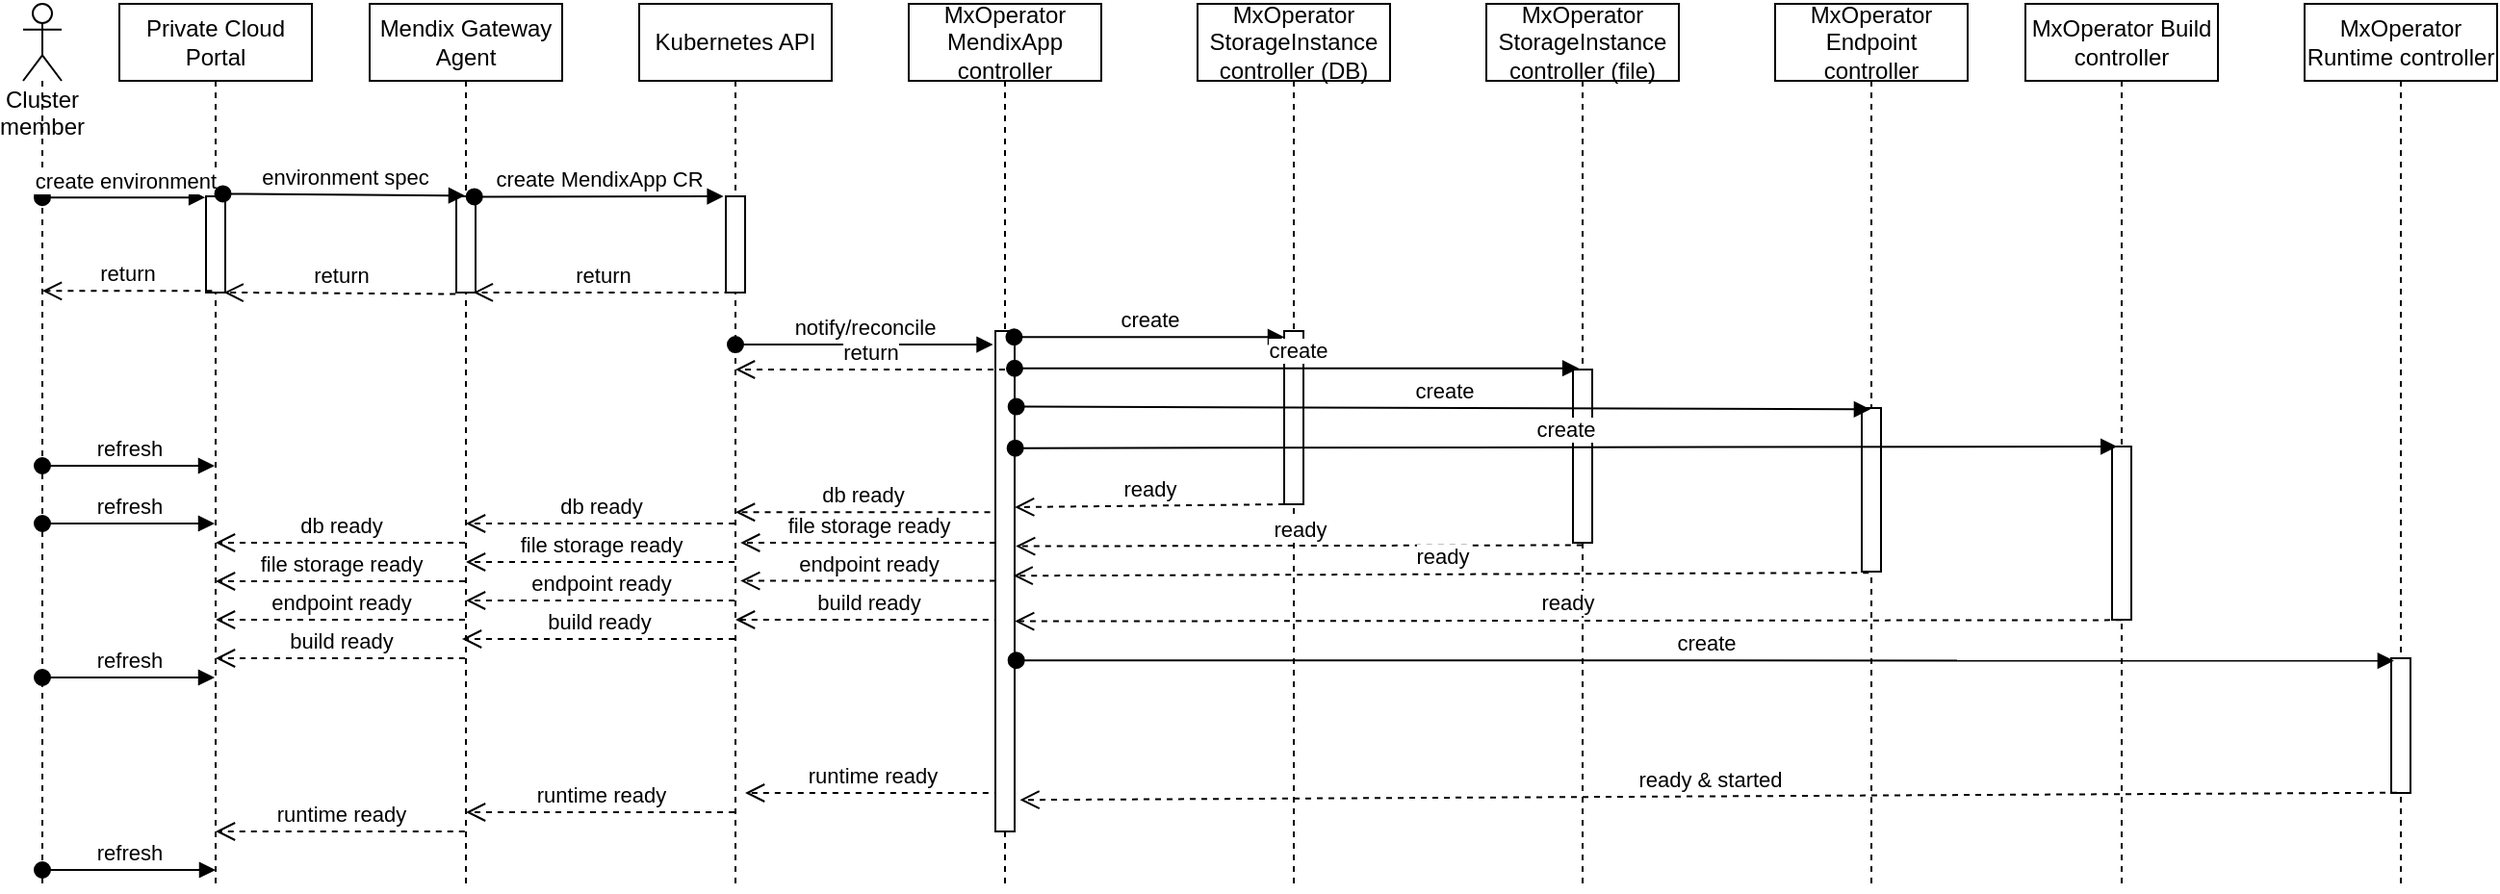<mxfile version="15.7.4" type="device"><diagram id="DqEUCWP612fqGsAMOm1V" name="Page-1"><mxGraphModel dx="1964" dy="1099" grid="1" gridSize="10" guides="1" tooltips="1" connect="1" arrows="1" fold="1" page="1" pageScale="1" pageWidth="850" pageHeight="1100" math="0" shadow="0"><root><mxCell id="0"/><mxCell id="1" parent="0"/><mxCell id="mY1RwLkqf5QHXISaw-LJ-2" value="Cluster member" style="shape=umlLifeline;participant=umlActor;perimeter=lifelinePerimeter;whiteSpace=wrap;html=1;container=1;collapsible=0;recursiveResize=0;verticalAlign=top;spacingTop=36;outlineConnect=0;" vertex="1" parent="1"><mxGeometry x="40" y="40" width="20" height="460" as="geometry"/></mxCell><mxCell id="mY1RwLkqf5QHXISaw-LJ-68" value="refresh" style="html=1;verticalAlign=bottom;startArrow=oval;startFill=1;endArrow=block;startSize=8;rounded=0;" edge="1" parent="mY1RwLkqf5QHXISaw-LJ-2" target="mY1RwLkqf5QHXISaw-LJ-3"><mxGeometry width="60" relative="1" as="geometry"><mxPoint x="10" y="240" as="sourcePoint"/><mxPoint x="70" y="240" as="targetPoint"/></mxGeometry></mxCell><mxCell id="mY1RwLkqf5QHXISaw-LJ-3" value="Private Cloud Portal" style="shape=umlLifeline;perimeter=lifelinePerimeter;whiteSpace=wrap;html=1;container=1;collapsible=0;recursiveResize=0;outlineConnect=0;" vertex="1" parent="1"><mxGeometry x="90" y="40" width="100" height="460" as="geometry"/></mxCell><mxCell id="mY1RwLkqf5QHXISaw-LJ-7" value="" style="html=1;points=[];perimeter=orthogonalPerimeter;" vertex="1" parent="mY1RwLkqf5QHXISaw-LJ-3"><mxGeometry x="45" y="100" width="10" height="50" as="geometry"/></mxCell><mxCell id="mY1RwLkqf5QHXISaw-LJ-67" value="runtime ready" style="html=1;verticalAlign=bottom;endArrow=open;dashed=1;endSize=8;rounded=0;" edge="1" parent="mY1RwLkqf5QHXISaw-LJ-3"><mxGeometry relative="1" as="geometry"><mxPoint x="179.38" y="430" as="sourcePoint"/><mxPoint x="50" y="430" as="targetPoint"/><Array as="points"><mxPoint x="129.88" y="430"/></Array></mxGeometry></mxCell><mxCell id="mY1RwLkqf5QHXISaw-LJ-72" value="refresh" style="html=1;verticalAlign=bottom;startArrow=oval;startFill=1;endArrow=block;startSize=8;rounded=0;" edge="1" parent="mY1RwLkqf5QHXISaw-LJ-3" target="mY1RwLkqf5QHXISaw-LJ-3"><mxGeometry width="60" relative="1" as="geometry"><mxPoint x="-40" y="270" as="sourcePoint"/><mxPoint x="45" y="270" as="targetPoint"/></mxGeometry></mxCell><mxCell id="mY1RwLkqf5QHXISaw-LJ-74" value="refresh" style="html=1;verticalAlign=bottom;startArrow=oval;startFill=1;endArrow=block;startSize=8;rounded=0;" edge="1" parent="mY1RwLkqf5QHXISaw-LJ-3" source="mY1RwLkqf5QHXISaw-LJ-2"><mxGeometry width="60" relative="1" as="geometry"><mxPoint x="-34.5" y="450" as="sourcePoint"/><mxPoint x="50" y="450" as="targetPoint"/></mxGeometry></mxCell><mxCell id="mY1RwLkqf5QHXISaw-LJ-4" value="Mendix Gateway Agent" style="shape=umlLifeline;perimeter=lifelinePerimeter;whiteSpace=wrap;html=1;container=1;collapsible=0;recursiveResize=0;outlineConnect=0;" vertex="1" parent="1"><mxGeometry x="220" y="40" width="100" height="460" as="geometry"/></mxCell><mxCell id="mY1RwLkqf5QHXISaw-LJ-9" value="" style="html=1;points=[];perimeter=orthogonalPerimeter;" vertex="1" parent="mY1RwLkqf5QHXISaw-LJ-4"><mxGeometry x="45" y="100" width="10" height="50" as="geometry"/></mxCell><mxCell id="mY1RwLkqf5QHXISaw-LJ-61" value="build ready" style="html=1;verticalAlign=bottom;endArrow=open;dashed=1;endSize=8;rounded=0;" edge="1" parent="mY1RwLkqf5QHXISaw-LJ-4" source="mY1RwLkqf5QHXISaw-LJ-5"><mxGeometry relative="1" as="geometry"><mxPoint x="185.0" y="330.0" as="sourcePoint"/><mxPoint x="48" y="330" as="targetPoint"/></mxGeometry></mxCell><mxCell id="mY1RwLkqf5QHXISaw-LJ-63" value="db ready" style="html=1;verticalAlign=bottom;endArrow=open;dashed=1;endSize=8;rounded=0;" edge="1" parent="mY1RwLkqf5QHXISaw-LJ-4" source="mY1RwLkqf5QHXISaw-LJ-4"><mxGeometry relative="1" as="geometry"><mxPoint x="55" y="280" as="sourcePoint"/><mxPoint x="-80" y="280" as="targetPoint"/><Array as="points"><mxPoint x="-44.5" y="280"/></Array></mxGeometry></mxCell><mxCell id="mY1RwLkqf5QHXISaw-LJ-5" value="Kubernetes API" style="shape=umlLifeline;perimeter=lifelinePerimeter;whiteSpace=wrap;html=1;container=1;collapsible=0;recursiveResize=0;outlineConnect=0;" vertex="1" parent="1"><mxGeometry x="360" y="40" width="100" height="460" as="geometry"/></mxCell><mxCell id="mY1RwLkqf5QHXISaw-LJ-11" value="" style="html=1;points=[];perimeter=orthogonalPerimeter;" vertex="1" parent="mY1RwLkqf5QHXISaw-LJ-5"><mxGeometry x="45" y="100" width="10" height="50" as="geometry"/></mxCell><mxCell id="mY1RwLkqf5QHXISaw-LJ-52" value="file storage ready" style="html=1;verticalAlign=bottom;endArrow=open;dashed=1;endSize=8;rounded=0;exitX=-0.274;exitY=0.362;exitDx=0;exitDy=0;exitPerimeter=0;" edge="1" parent="mY1RwLkqf5QHXISaw-LJ-5"><mxGeometry relative="1" as="geometry"><mxPoint x="185" y="280.0" as="sourcePoint"/><mxPoint x="52.595" y="280.0" as="targetPoint"/></mxGeometry></mxCell><mxCell id="mY1RwLkqf5QHXISaw-LJ-56" value="build ready" style="html=1;verticalAlign=bottom;endArrow=open;dashed=1;endSize=8;rounded=0;exitX=-0.274;exitY=0.362;exitDx=0;exitDy=0;exitPerimeter=0;" edge="1" parent="mY1RwLkqf5QHXISaw-LJ-5" target="mY1RwLkqf5QHXISaw-LJ-5"><mxGeometry relative="1" as="geometry"><mxPoint x="187.41" y="320.0" as="sourcePoint"/><mxPoint x="55.005" y="320.0" as="targetPoint"/></mxGeometry></mxCell><mxCell id="mY1RwLkqf5QHXISaw-LJ-57" value="runtime ready" style="html=1;verticalAlign=bottom;endArrow=open;dashed=1;endSize=8;rounded=0;exitX=-0.274;exitY=0.362;exitDx=0;exitDy=0;exitPerimeter=0;" edge="1" parent="mY1RwLkqf5QHXISaw-LJ-5"><mxGeometry relative="1" as="geometry"><mxPoint x="187.41" y="410.0" as="sourcePoint"/><mxPoint x="55.005" y="410.0" as="targetPoint"/></mxGeometry></mxCell><mxCell id="mY1RwLkqf5QHXISaw-LJ-8" value="create environment" style="html=1;verticalAlign=bottom;startArrow=oval;startFill=1;endArrow=block;startSize=8;rounded=0;entryX=-0.044;entryY=0.012;entryDx=0;entryDy=0;entryPerimeter=0;" edge="1" parent="1" source="mY1RwLkqf5QHXISaw-LJ-2" target="mY1RwLkqf5QHXISaw-LJ-7"><mxGeometry width="60" relative="1" as="geometry"><mxPoint x="50" y="150" as="sourcePoint"/><mxPoint x="110" y="150" as="targetPoint"/></mxGeometry></mxCell><mxCell id="mY1RwLkqf5QHXISaw-LJ-10" value="environment spec" style="html=1;verticalAlign=bottom;startArrow=oval;startFill=1;endArrow=block;startSize=8;rounded=0;exitX=0.876;exitY=-0.026;exitDx=0;exitDy=0;exitPerimeter=0;entryX=0.448;entryY=-0.007;entryDx=0;entryDy=0;entryPerimeter=0;" edge="1" parent="1" source="mY1RwLkqf5QHXISaw-LJ-7" target="mY1RwLkqf5QHXISaw-LJ-9"><mxGeometry width="60" relative="1" as="geometry"><mxPoint x="170" y="150" as="sourcePoint"/><mxPoint x="230" y="150" as="targetPoint"/></mxGeometry></mxCell><mxCell id="mY1RwLkqf5QHXISaw-LJ-12" value="create MendixApp CR" style="html=1;verticalAlign=bottom;startArrow=oval;startFill=1;endArrow=block;startSize=8;rounded=0;exitX=0.937;exitY=0.004;exitDx=0;exitDy=0;exitPerimeter=0;entryX=-0.119;entryY=0;entryDx=0;entryDy=0;entryPerimeter=0;" edge="1" parent="1" source="mY1RwLkqf5QHXISaw-LJ-9" target="mY1RwLkqf5QHXISaw-LJ-11"><mxGeometry width="60" relative="1" as="geometry"><mxPoint x="280" y="141" as="sourcePoint"/><mxPoint x="400" y="141" as="targetPoint"/></mxGeometry></mxCell><mxCell id="mY1RwLkqf5QHXISaw-LJ-13" value="return" style="html=1;verticalAlign=bottom;endArrow=open;dashed=1;endSize=8;rounded=0;exitX=0.227;exitY=0.999;exitDx=0;exitDy=0;exitPerimeter=0;entryX=0.891;entryY=0.999;entryDx=0;entryDy=0;entryPerimeter=0;" edge="1" parent="1" source="mY1RwLkqf5QHXISaw-LJ-11" target="mY1RwLkqf5QHXISaw-LJ-9"><mxGeometry relative="1" as="geometry"><mxPoint x="380" y="220" as="sourcePoint"/><mxPoint x="300" y="220" as="targetPoint"/></mxGeometry></mxCell><mxCell id="mY1RwLkqf5QHXISaw-LJ-14" value="return" style="html=1;verticalAlign=bottom;endArrow=open;dashed=1;endSize=8;rounded=0;exitX=-0.04;exitY=1.015;exitDx=0;exitDy=0;exitPerimeter=0;entryX=0.933;entryY=0.999;entryDx=0;entryDy=0;entryPerimeter=0;" edge="1" parent="1" source="mY1RwLkqf5QHXISaw-LJ-9" target="mY1RwLkqf5QHXISaw-LJ-7"><mxGeometry relative="1" as="geometry"><mxPoint x="237.47" y="231.85" as="sourcePoint"/><mxPoint x="100.0" y="230.0" as="targetPoint"/></mxGeometry></mxCell><mxCell id="mY1RwLkqf5QHXISaw-LJ-15" value="return" style="html=1;verticalAlign=bottom;endArrow=open;dashed=1;endSize=8;rounded=0;exitX=0.32;exitY=0.983;exitDx=0;exitDy=0;exitPerimeter=0;" edge="1" parent="1" source="mY1RwLkqf5QHXISaw-LJ-7" target="mY1RwLkqf5QHXISaw-LJ-2"><mxGeometry relative="1" as="geometry"><mxPoint x="110" y="180" as="sourcePoint"/><mxPoint x="30" y="180" as="targetPoint"/></mxGeometry></mxCell><mxCell id="mY1RwLkqf5QHXISaw-LJ-16" value="MxOperator MendixApp controller" style="shape=umlLifeline;perimeter=lifelinePerimeter;whiteSpace=wrap;html=1;container=1;collapsible=0;recursiveResize=0;outlineConnect=0;" vertex="1" parent="1"><mxGeometry x="500" y="40" width="100" height="460" as="geometry"/></mxCell><mxCell id="mY1RwLkqf5QHXISaw-LJ-18" value="" style="html=1;points=[];perimeter=orthogonalPerimeter;" vertex="1" parent="mY1RwLkqf5QHXISaw-LJ-16"><mxGeometry x="45" y="170" width="10" height="260" as="geometry"/></mxCell><mxCell id="mY1RwLkqf5QHXISaw-LJ-55" value="endpoint ready" style="html=1;verticalAlign=bottom;endArrow=open;dashed=1;endSize=8;rounded=0;exitX=-0.274;exitY=0.362;exitDx=0;exitDy=0;exitPerimeter=0;" edge="1" parent="mY1RwLkqf5QHXISaw-LJ-16"><mxGeometry relative="1" as="geometry"><mxPoint x="45.0" y="299.81" as="sourcePoint"/><mxPoint x="-87.405" y="299.81" as="targetPoint"/></mxGeometry></mxCell><mxCell id="mY1RwLkqf5QHXISaw-LJ-19" value="notify/reconcile" style="html=1;verticalAlign=bottom;startArrow=oval;startFill=1;endArrow=block;startSize=8;rounded=0;entryX=-0.124;entryY=0.027;entryDx=0;entryDy=0;entryPerimeter=0;" edge="1" parent="1" source="mY1RwLkqf5QHXISaw-LJ-5" target="mY1RwLkqf5QHXISaw-LJ-18"><mxGeometry width="60" relative="1" as="geometry"><mxPoint x="410" y="210" as="sourcePoint"/><mxPoint x="470" y="210" as="targetPoint"/></mxGeometry></mxCell><mxCell id="mY1RwLkqf5QHXISaw-LJ-24" value="return" style="html=1;verticalAlign=bottom;endArrow=open;dashed=1;endSize=8;rounded=0;" edge="1" parent="1" target="mY1RwLkqf5QHXISaw-LJ-5"><mxGeometry relative="1" as="geometry"><mxPoint x="550" y="230" as="sourcePoint"/><mxPoint x="450" y="260" as="targetPoint"/></mxGeometry></mxCell><mxCell id="mY1RwLkqf5QHXISaw-LJ-25" value="MxOperator StorageInstance controller (DB)" style="shape=umlLifeline;perimeter=lifelinePerimeter;whiteSpace=wrap;html=1;container=1;collapsible=0;recursiveResize=0;outlineConnect=0;" vertex="1" parent="1"><mxGeometry x="650" y="40" width="100" height="460" as="geometry"/></mxCell><mxCell id="mY1RwLkqf5QHXISaw-LJ-26" value="" style="html=1;points=[];perimeter=orthogonalPerimeter;" vertex="1" parent="mY1RwLkqf5QHXISaw-LJ-25"><mxGeometry x="45" y="170" width="10" height="90" as="geometry"/></mxCell><mxCell id="mY1RwLkqf5QHXISaw-LJ-27" value="MxOperator StorageInstance controller (file)" style="shape=umlLifeline;perimeter=lifelinePerimeter;whiteSpace=wrap;html=1;container=1;collapsible=0;recursiveResize=0;outlineConnect=0;" vertex="1" parent="1"><mxGeometry x="800" y="40" width="100" height="460" as="geometry"/></mxCell><mxCell id="mY1RwLkqf5QHXISaw-LJ-33" value="" style="html=1;points=[];perimeter=orthogonalPerimeter;" vertex="1" parent="mY1RwLkqf5QHXISaw-LJ-27"><mxGeometry x="45" y="190" width="10" height="90" as="geometry"/></mxCell><mxCell id="mY1RwLkqf5QHXISaw-LJ-29" value="create" style="html=1;verticalAlign=bottom;startArrow=oval;startFill=1;endArrow=block;startSize=8;rounded=0;exitX=0.973;exitY=0.012;exitDx=0;exitDy=0;exitPerimeter=0;" edge="1" parent="1" source="mY1RwLkqf5QHXISaw-LJ-18" target="mY1RwLkqf5QHXISaw-LJ-26"><mxGeometry width="60" relative="1" as="geometry"><mxPoint x="590" y="290" as="sourcePoint"/><mxPoint x="650" y="290" as="targetPoint"/></mxGeometry></mxCell><mxCell id="mY1RwLkqf5QHXISaw-LJ-30" value="create" style="html=1;verticalAlign=bottom;startArrow=oval;startFill=1;endArrow=block;startSize=8;rounded=0;entryX=0.306;entryY=-0.007;entryDx=0;entryDy=0;entryPerimeter=0;" edge="1" parent="1" source="mY1RwLkqf5QHXISaw-LJ-18" target="mY1RwLkqf5QHXISaw-LJ-33"><mxGeometry width="60" relative="1" as="geometry"><mxPoint x="590" y="229" as="sourcePoint"/><mxPoint x="848.92" y="238.76" as="targetPoint"/></mxGeometry></mxCell><mxCell id="mY1RwLkqf5QHXISaw-LJ-31" value="MxOperator Endpoint controller" style="shape=umlLifeline;perimeter=lifelinePerimeter;whiteSpace=wrap;html=1;container=1;collapsible=0;recursiveResize=0;outlineConnect=0;" vertex="1" parent="1"><mxGeometry x="950" y="40" width="100" height="460" as="geometry"/></mxCell><mxCell id="mY1RwLkqf5QHXISaw-LJ-34" value="" style="html=1;points=[];perimeter=orthogonalPerimeter;" vertex="1" parent="mY1RwLkqf5QHXISaw-LJ-31"><mxGeometry x="45" y="210" width="10" height="85" as="geometry"/></mxCell><mxCell id="mY1RwLkqf5QHXISaw-LJ-36" value="create" style="html=1;verticalAlign=bottom;startArrow=oval;startFill=1;endArrow=block;startSize=8;rounded=0;entryX=0.446;entryY=0.008;entryDx=0;entryDy=0;entryPerimeter=0;exitX=1.084;exitY=0.151;exitDx=0;exitDy=0;exitPerimeter=0;" edge="1" parent="1" source="mY1RwLkqf5QHXISaw-LJ-18" target="mY1RwLkqf5QHXISaw-LJ-34"><mxGeometry width="60" relative="1" as="geometry"><mxPoint x="565" y="239.23" as="sourcePoint"/><mxPoint x="858.06" y="239.23" as="targetPoint"/></mxGeometry></mxCell><mxCell id="mY1RwLkqf5QHXISaw-LJ-37" value="MxOperator Build controller" style="shape=umlLifeline;perimeter=lifelinePerimeter;whiteSpace=wrap;html=1;container=1;collapsible=0;recursiveResize=0;outlineConnect=0;" vertex="1" parent="1"><mxGeometry x="1080" y="40" width="100" height="460" as="geometry"/></mxCell><mxCell id="mY1RwLkqf5QHXISaw-LJ-38" value="" style="html=1;points=[];perimeter=orthogonalPerimeter;" vertex="1" parent="mY1RwLkqf5QHXISaw-LJ-37"><mxGeometry x="45" y="230" width="10" height="90" as="geometry"/></mxCell><mxCell id="mY1RwLkqf5QHXISaw-LJ-39" value="create" style="html=1;verticalAlign=bottom;startArrow=oval;startFill=1;endArrow=block;startSize=8;rounded=0;exitX=1.033;exitY=0.234;exitDx=0;exitDy=0;exitPerimeter=0;entryX=0.263;entryY=0;entryDx=0;entryDy=0;entryPerimeter=0;" edge="1" parent="1" source="mY1RwLkqf5QHXISaw-LJ-18" target="mY1RwLkqf5QHXISaw-LJ-38"><mxGeometry width="60" relative="1" as="geometry"><mxPoint x="561.99" y="280.92" as="sourcePoint"/><mxPoint x="1005" y="280" as="targetPoint"/></mxGeometry></mxCell><mxCell id="mY1RwLkqf5QHXISaw-LJ-40" value="ready" style="html=1;verticalAlign=bottom;endArrow=open;dashed=1;endSize=8;rounded=0;entryX=1.008;entryY=0.352;entryDx=0;entryDy=0;entryPerimeter=0;" edge="1" parent="1" source="mY1RwLkqf5QHXISaw-LJ-26" target="mY1RwLkqf5QHXISaw-LJ-18"><mxGeometry relative="1" as="geometry"><mxPoint x="680" y="300" as="sourcePoint"/><mxPoint x="600" y="300" as="targetPoint"/></mxGeometry></mxCell><mxCell id="mY1RwLkqf5QHXISaw-LJ-42" value="ready" style="html=1;verticalAlign=bottom;endArrow=open;dashed=1;endSize=8;rounded=0;exitX=0.49;exitY=1.014;exitDx=0;exitDy=0;exitPerimeter=0;entryX=1.058;entryY=0.43;entryDx=0;entryDy=0;entryPerimeter=0;" edge="1" parent="1" source="mY1RwLkqf5QHXISaw-LJ-33" target="mY1RwLkqf5QHXISaw-LJ-18"><mxGeometry relative="1" as="geometry"><mxPoint x="705" y="310" as="sourcePoint"/><mxPoint x="560" y="321" as="targetPoint"/></mxGeometry></mxCell><mxCell id="mY1RwLkqf5QHXISaw-LJ-43" value="ready" style="html=1;verticalAlign=bottom;endArrow=open;dashed=1;endSize=8;rounded=0;exitX=0.362;exitY=1.007;exitDx=0;exitDy=0;exitPerimeter=0;entryX=0.933;entryY=0.489;entryDx=0;entryDy=0;entryPerimeter=0;" edge="1" parent="1" source="mY1RwLkqf5QHXISaw-LJ-34" target="mY1RwLkqf5QHXISaw-LJ-18"><mxGeometry relative="1" as="geometry"><mxPoint x="729.97" y="360" as="sourcePoint"/><mxPoint x="560" y="336" as="targetPoint"/></mxGeometry></mxCell><mxCell id="mY1RwLkqf5QHXISaw-LJ-44" value="ready" style="html=1;verticalAlign=bottom;endArrow=open;dashed=1;endSize=8;rounded=0;entryX=1.008;entryY=0.58;entryDx=0;entryDy=0;entryPerimeter=0;exitX=0.497;exitY=1.002;exitDx=0;exitDy=0;exitPerimeter=0;" edge="1" parent="1" source="mY1RwLkqf5QHXISaw-LJ-38" target="mY1RwLkqf5QHXISaw-LJ-18"><mxGeometry relative="1" as="geometry"><mxPoint x="979.97" y="390" as="sourcePoint"/><mxPoint x="840.0" y="390.8" as="targetPoint"/></mxGeometry></mxCell><mxCell id="mY1RwLkqf5QHXISaw-LJ-45" value="MxOperator Runtime controller" style="shape=umlLifeline;perimeter=lifelinePerimeter;whiteSpace=wrap;html=1;container=1;collapsible=0;recursiveResize=0;outlineConnect=0;" vertex="1" parent="1"><mxGeometry x="1225" y="40" width="100" height="460" as="geometry"/></mxCell><mxCell id="mY1RwLkqf5QHXISaw-LJ-46" value="" style="html=1;points=[];perimeter=orthogonalPerimeter;" vertex="1" parent="mY1RwLkqf5QHXISaw-LJ-45"><mxGeometry x="45" y="340" width="10" height="70" as="geometry"/></mxCell><mxCell id="mY1RwLkqf5QHXISaw-LJ-47" value="create" style="html=1;verticalAlign=bottom;startArrow=oval;startFill=1;endArrow=block;startSize=8;rounded=0;exitX=1.084;exitY=0.658;exitDx=0;exitDy=0;exitPerimeter=0;entryX=0.144;entryY=0.018;entryDx=0;entryDy=0;entryPerimeter=0;" edge="1" parent="1" source="mY1RwLkqf5QHXISaw-LJ-18" target="mY1RwLkqf5QHXISaw-LJ-46"><mxGeometry width="60" relative="1" as="geometry"><mxPoint x="1084.73" y="400.0" as="sourcePoint"/><mxPoint x="1225" y="400.0" as="targetPoint"/></mxGeometry></mxCell><mxCell id="mY1RwLkqf5QHXISaw-LJ-48" value="ready &amp;amp; started" style="html=1;verticalAlign=bottom;endArrow=open;dashed=1;endSize=8;rounded=0;entryX=1.274;entryY=0.937;entryDx=0;entryDy=0;entryPerimeter=0;exitX=0.301;exitY=0.998;exitDx=0;exitDy=0;exitPerimeter=0;" edge="1" parent="1" source="mY1RwLkqf5QHXISaw-LJ-46" target="mY1RwLkqf5QHXISaw-LJ-18"><mxGeometry relative="1" as="geometry"><mxPoint x="1204.89" y="460.0" as="sourcePoint"/><mxPoint x="630.0" y="460.62" as="targetPoint"/></mxGeometry></mxCell><mxCell id="mY1RwLkqf5QHXISaw-LJ-49" value="db ready" style="html=1;verticalAlign=bottom;endArrow=open;dashed=1;endSize=8;rounded=0;exitX=-0.274;exitY=0.362;exitDx=0;exitDy=0;exitPerimeter=0;" edge="1" parent="1" source="mY1RwLkqf5QHXISaw-LJ-18" target="mY1RwLkqf5QHXISaw-LJ-5"><mxGeometry relative="1" as="geometry"><mxPoint x="520" y="250" as="sourcePoint"/><mxPoint x="440" y="250" as="targetPoint"/></mxGeometry></mxCell><mxCell id="mY1RwLkqf5QHXISaw-LJ-58" value="db ready" style="html=1;verticalAlign=bottom;endArrow=open;dashed=1;endSize=8;rounded=0;" edge="1" parent="1" source="mY1RwLkqf5QHXISaw-LJ-5" target="mY1RwLkqf5QHXISaw-LJ-4"><mxGeometry relative="1" as="geometry"><mxPoint x="407.21" y="300.0" as="sourcePoint"/><mxPoint x="274.995" y="300.0" as="targetPoint"/><Array as="points"><mxPoint x="310" y="310"/></Array></mxGeometry></mxCell><mxCell id="mY1RwLkqf5QHXISaw-LJ-59" value="file storage ready" style="html=1;verticalAlign=bottom;endArrow=open;dashed=1;endSize=8;rounded=0;" edge="1" parent="1" source="mY1RwLkqf5QHXISaw-LJ-5" target="mY1RwLkqf5QHXISaw-LJ-4"><mxGeometry relative="1" as="geometry"><mxPoint x="407.41" y="330.0" as="sourcePoint"/><mxPoint x="275.005" y="330.0" as="targetPoint"/><Array as="points"><mxPoint x="370" y="330"/></Array></mxGeometry></mxCell><mxCell id="mY1RwLkqf5QHXISaw-LJ-60" value="endpoint ready" style="html=1;verticalAlign=bottom;endArrow=open;dashed=1;endSize=8;rounded=0;" edge="1" parent="1" source="mY1RwLkqf5QHXISaw-LJ-5" target="mY1RwLkqf5QHXISaw-LJ-4"><mxGeometry relative="1" as="geometry"><mxPoint x="407.41" y="349.81" as="sourcePoint"/><mxPoint x="275.005" y="349.81" as="targetPoint"/><Array as="points"><mxPoint x="320" y="350"/></Array></mxGeometry></mxCell><mxCell id="mY1RwLkqf5QHXISaw-LJ-62" value="runtime ready" style="html=1;verticalAlign=bottom;endArrow=open;dashed=1;endSize=8;rounded=0;" edge="1" parent="1" source="mY1RwLkqf5QHXISaw-LJ-5" target="mY1RwLkqf5QHXISaw-LJ-4"><mxGeometry relative="1" as="geometry"><mxPoint x="407.41" y="450.0" as="sourcePoint"/><mxPoint x="275.005" y="450.0" as="targetPoint"/><Array as="points"><mxPoint x="360" y="460"/></Array></mxGeometry></mxCell><mxCell id="mY1RwLkqf5QHXISaw-LJ-64" value="file storage ready" style="html=1;verticalAlign=bottom;endArrow=open;dashed=1;endSize=8;rounded=0;" edge="1" parent="1" source="mY1RwLkqf5QHXISaw-LJ-4" target="mY1RwLkqf5QHXISaw-LJ-3"><mxGeometry relative="1" as="geometry"><mxPoint x="259.38" y="350" as="sourcePoint"/><mxPoint x="140" y="350" as="targetPoint"/><Array as="points"><mxPoint x="230" y="340"/></Array></mxGeometry></mxCell><mxCell id="mY1RwLkqf5QHXISaw-LJ-65" value="endpoint ready" style="html=1;verticalAlign=bottom;endArrow=open;dashed=1;endSize=8;rounded=0;" edge="1" parent="1" source="mY1RwLkqf5QHXISaw-LJ-4" target="mY1RwLkqf5QHXISaw-LJ-3"><mxGeometry relative="1" as="geometry"><mxPoint x="259.38" y="370" as="sourcePoint"/><mxPoint x="120.003" y="370" as="targetPoint"/><Array as="points"><mxPoint x="240" y="360"/></Array></mxGeometry></mxCell><mxCell id="mY1RwLkqf5QHXISaw-LJ-66" value="build ready" style="html=1;verticalAlign=bottom;endArrow=open;dashed=1;endSize=8;rounded=0;" edge="1" parent="1" source="mY1RwLkqf5QHXISaw-LJ-4" target="mY1RwLkqf5QHXISaw-LJ-3"><mxGeometry relative="1" as="geometry"><mxPoint x="265" y="390" as="sourcePoint"/><mxPoint x="140" y="390" as="targetPoint"/><Array as="points"><mxPoint x="160" y="380"/></Array></mxGeometry></mxCell><mxCell id="mY1RwLkqf5QHXISaw-LJ-73" value="refresh" style="html=1;verticalAlign=bottom;startArrow=oval;startFill=1;endArrow=block;startSize=8;rounded=0;" edge="1" parent="1" source="mY1RwLkqf5QHXISaw-LJ-2" target="mY1RwLkqf5QHXISaw-LJ-3"><mxGeometry width="60" relative="1" as="geometry"><mxPoint x="70" y="300" as="sourcePoint"/><mxPoint x="159.5" y="300" as="targetPoint"/><Array as="points"><mxPoint x="130" y="390"/></Array></mxGeometry></mxCell></root></mxGraphModel></diagram></mxfile>